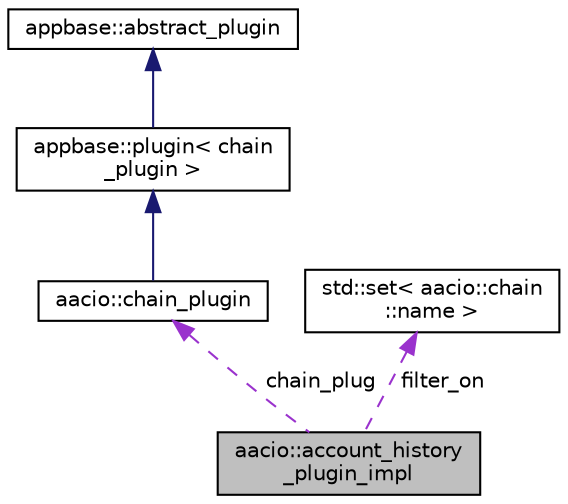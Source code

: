 digraph "aacio::account_history_plugin_impl"
{
  edge [fontname="Helvetica",fontsize="10",labelfontname="Helvetica",labelfontsize="10"];
  node [fontname="Helvetica",fontsize="10",shape=record];
  Node1 [label="aacio::account_history\l_plugin_impl",height=0.2,width=0.4,color="black", fillcolor="grey75", style="filled", fontcolor="black"];
  Node2 -> Node1 [dir="back",color="darkorchid3",fontsize="10",style="dashed",label=" chain_plug" ,fontname="Helvetica"];
  Node2 [label="aacio::chain_plugin",height=0.2,width=0.4,color="black", fillcolor="white", style="filled",URL="$classaacio_1_1chain__plugin.html"];
  Node3 -> Node2 [dir="back",color="midnightblue",fontsize="10",style="solid",fontname="Helvetica"];
  Node3 [label="appbase::plugin\< chain\l_plugin \>",height=0.2,width=0.4,color="black", fillcolor="white", style="filled",URL="$classappbase_1_1plugin.html"];
  Node4 -> Node3 [dir="back",color="midnightblue",fontsize="10",style="solid",fontname="Helvetica"];
  Node4 [label="appbase::abstract_plugin",height=0.2,width=0.4,color="black", fillcolor="white", style="filled",URL="$classappbase_1_1abstract__plugin.html"];
  Node5 -> Node1 [dir="back",color="darkorchid3",fontsize="10",style="dashed",label=" filter_on" ,fontname="Helvetica"];
  Node5 [label="std::set\< aacio::chain\l::name \>",height=0.2,width=0.4,color="black", fillcolor="white", style="filled",URL="$classstd_1_1set.html"];
}
